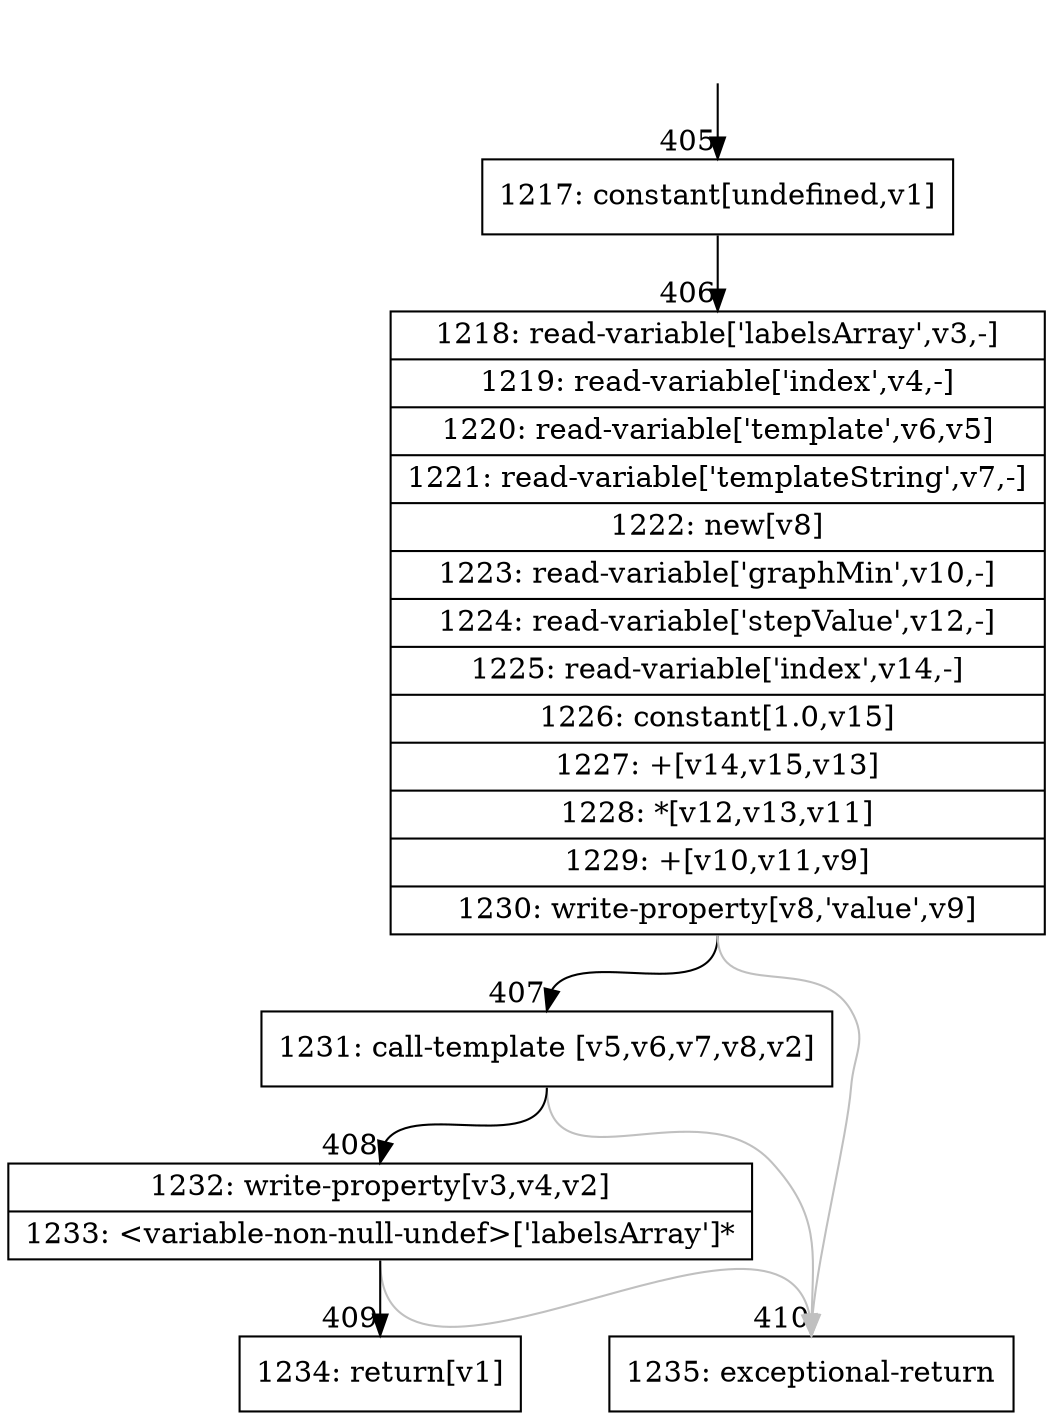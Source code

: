 digraph {
rankdir="TD"
BB_entry39[shape=none,label=""];
BB_entry39 -> BB405 [tailport=s, headport=n, headlabel="    405"]
BB405 [shape=record label="{1217: constant[undefined,v1]}" ] 
BB405 -> BB406 [tailport=s, headport=n, headlabel="      406"]
BB406 [shape=record label="{1218: read-variable['labelsArray',v3,-]|1219: read-variable['index',v4,-]|1220: read-variable['template',v6,v5]|1221: read-variable['templateString',v7,-]|1222: new[v8]|1223: read-variable['graphMin',v10,-]|1224: read-variable['stepValue',v12,-]|1225: read-variable['index',v14,-]|1226: constant[1.0,v15]|1227: +[v14,v15,v13]|1228: *[v12,v13,v11]|1229: +[v10,v11,v9]|1230: write-property[v8,'value',v9]}" ] 
BB406 -> BB407 [tailport=s, headport=n, headlabel="      407"]
BB406 -> BB410 [tailport=s, headport=n, color=gray, headlabel="      410"]
BB407 [shape=record label="{1231: call-template [v5,v6,v7,v8,v2]}" ] 
BB407 -> BB408 [tailport=s, headport=n, headlabel="      408"]
BB407 -> BB410 [tailport=s, headport=n, color=gray]
BB408 [shape=record label="{1232: write-property[v3,v4,v2]|1233: \<variable-non-null-undef\>['labelsArray']*}" ] 
BB408 -> BB409 [tailport=s, headport=n, headlabel="      409"]
BB408 -> BB410 [tailport=s, headport=n, color=gray]
BB409 [shape=record label="{1234: return[v1]}" ] 
BB410 [shape=record label="{1235: exceptional-return}" ] 
//#$~ 510
}
